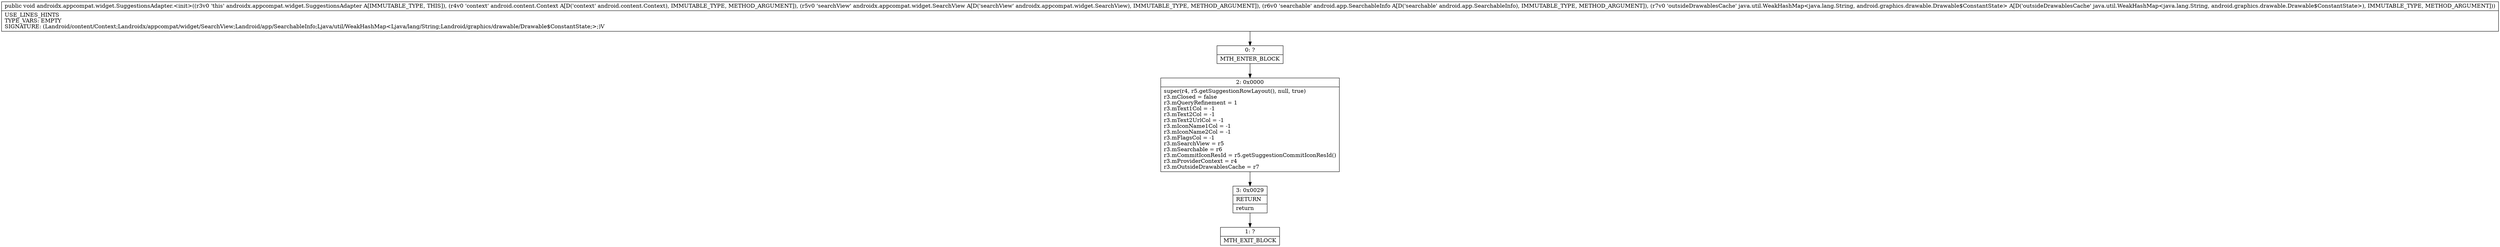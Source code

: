 digraph "CFG forandroidx.appcompat.widget.SuggestionsAdapter.\<init\>(Landroid\/content\/Context;Landroidx\/appcompat\/widget\/SearchView;Landroid\/app\/SearchableInfo;Ljava\/util\/WeakHashMap;)V" {
Node_0 [shape=record,label="{0\:\ ?|MTH_ENTER_BLOCK\l}"];
Node_2 [shape=record,label="{2\:\ 0x0000|super(r4, r5.getSuggestionRowLayout(), null, true)\lr3.mClosed = false\lr3.mQueryRefinement = 1\lr3.mText1Col = \-1\lr3.mText2Col = \-1\lr3.mText2UrlCol = \-1\lr3.mIconName1Col = \-1\lr3.mIconName2Col = \-1\lr3.mFlagsCol = \-1\lr3.mSearchView = r5\lr3.mSearchable = r6\lr3.mCommitIconResId = r5.getSuggestionCommitIconResId()\lr3.mProviderContext = r4\lr3.mOutsideDrawablesCache = r7\l}"];
Node_3 [shape=record,label="{3\:\ 0x0029|RETURN\l|return\l}"];
Node_1 [shape=record,label="{1\:\ ?|MTH_EXIT_BLOCK\l}"];
MethodNode[shape=record,label="{public void androidx.appcompat.widget.SuggestionsAdapter.\<init\>((r3v0 'this' androidx.appcompat.widget.SuggestionsAdapter A[IMMUTABLE_TYPE, THIS]), (r4v0 'context' android.content.Context A[D('context' android.content.Context), IMMUTABLE_TYPE, METHOD_ARGUMENT]), (r5v0 'searchView' androidx.appcompat.widget.SearchView A[D('searchView' androidx.appcompat.widget.SearchView), IMMUTABLE_TYPE, METHOD_ARGUMENT]), (r6v0 'searchable' android.app.SearchableInfo A[D('searchable' android.app.SearchableInfo), IMMUTABLE_TYPE, METHOD_ARGUMENT]), (r7v0 'outsideDrawablesCache' java.util.WeakHashMap\<java.lang.String, android.graphics.drawable.Drawable$ConstantState\> A[D('outsideDrawablesCache' java.util.WeakHashMap\<java.lang.String, android.graphics.drawable.Drawable$ConstantState\>), IMMUTABLE_TYPE, METHOD_ARGUMENT]))  | USE_LINES_HINTS\lTYPE_VARS: EMPTY\lSIGNATURE: (Landroid\/content\/Context;Landroidx\/appcompat\/widget\/SearchView;Landroid\/app\/SearchableInfo;Ljava\/util\/WeakHashMap\<Ljava\/lang\/String;Landroid\/graphics\/drawable\/Drawable$ConstantState;\>;)V\l}"];
MethodNode -> Node_0;Node_0 -> Node_2;
Node_2 -> Node_3;
Node_3 -> Node_1;
}

